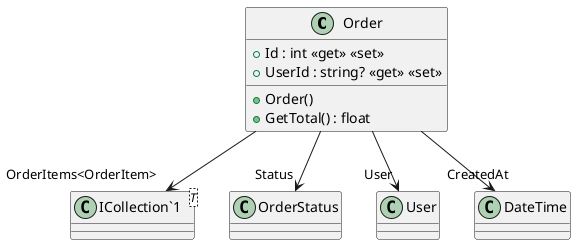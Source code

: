 @startuml
class Order {
    + Id : int <<get>> <<set>>
    + UserId : string? <<get>> <<set>>
    + Order()
    + GetTotal() : float
}
class "ICollection`1"<T> {
}
Order --> "Status" OrderStatus
Order --> "User" User
Order --> "CreatedAt" DateTime
Order --> "OrderItems<OrderItem>" "ICollection`1"
@enduml
